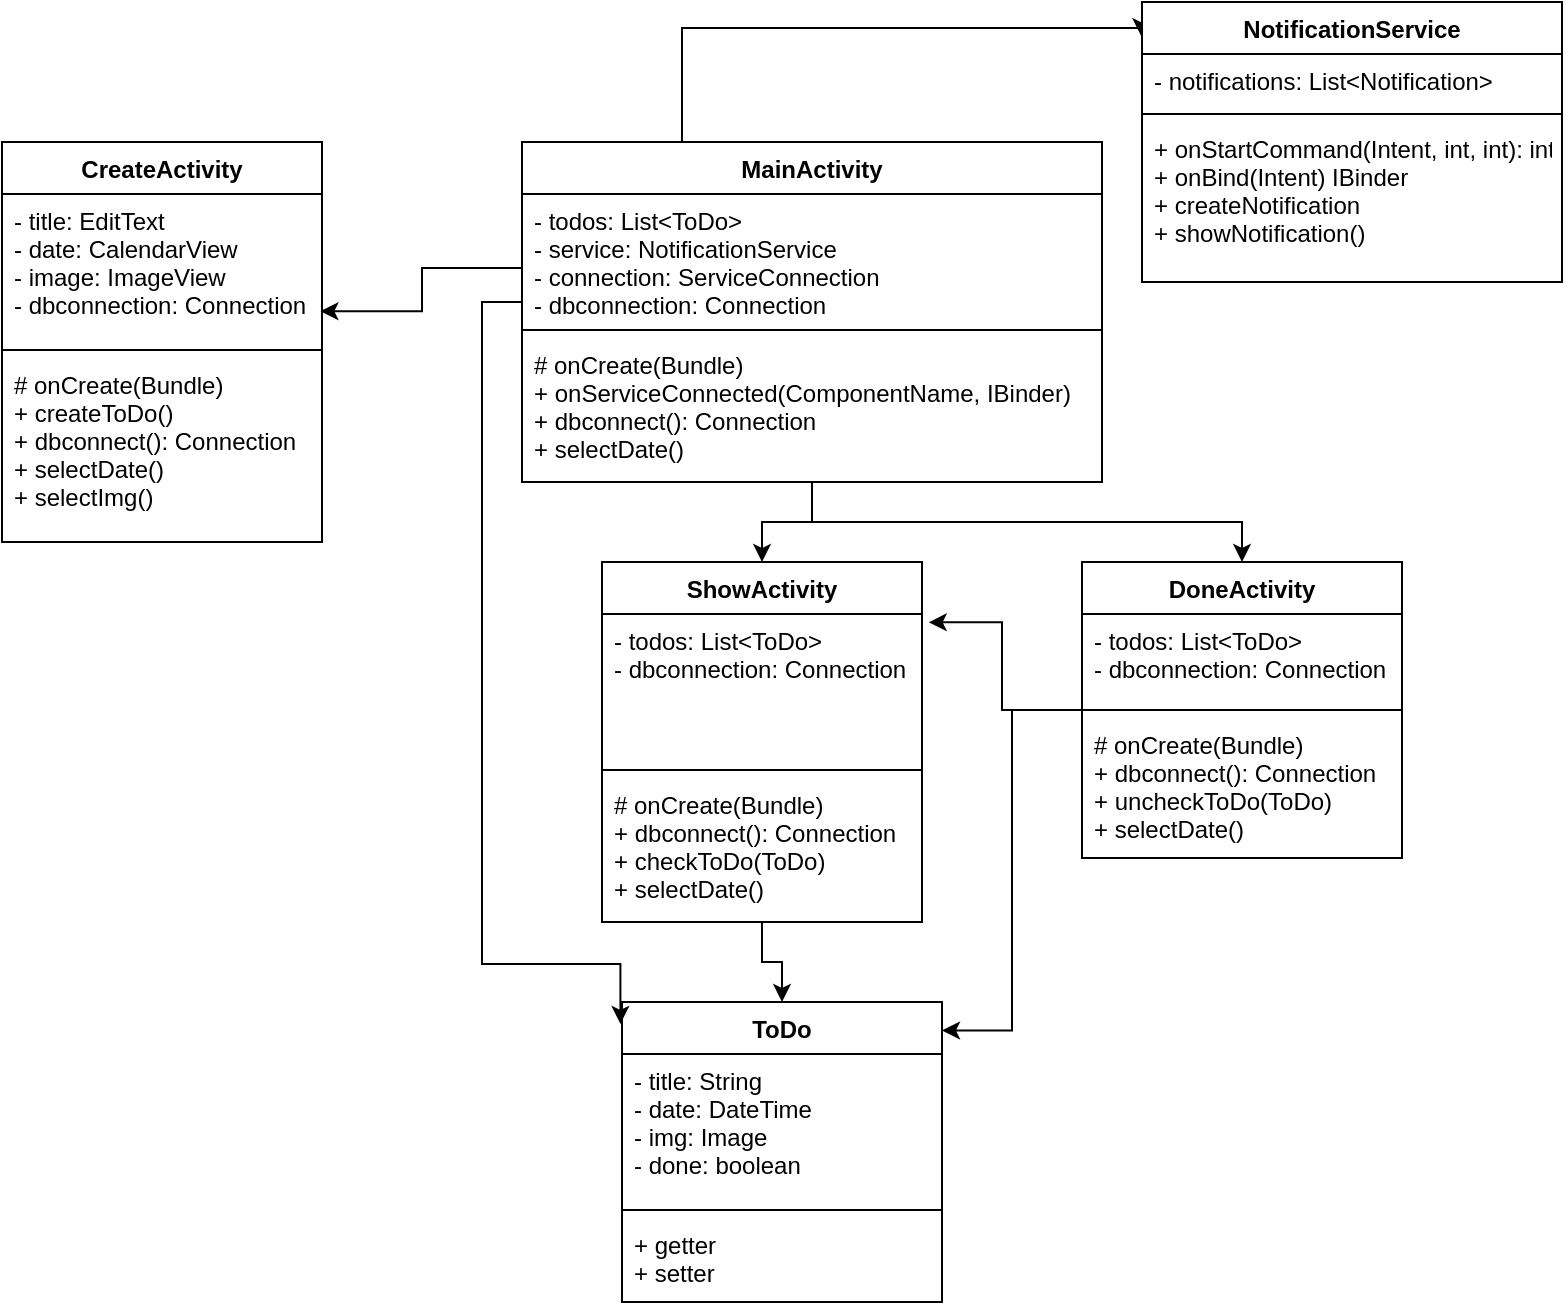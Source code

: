 <mxfile version="15.9.1" type="device"><diagram id="Ii53AmFPFPcyayRq_SPW" name="Page-1"><mxGraphModel dx="1221" dy="681" grid="1" gridSize="10" guides="1" tooltips="1" connect="1" arrows="1" fold="1" page="1" pageScale="1" pageWidth="827" pageHeight="1169" math="0" shadow="0"><root><mxCell id="0"/><mxCell id="1" parent="0"/><mxCell id="XAezvACS1E24jyq2X5pX-2" value="ToDo" style="swimlane;fontStyle=1;align=center;verticalAlign=top;childLayout=stackLayout;horizontal=1;startSize=26;horizontalStack=0;resizeParent=1;resizeParentMax=0;resizeLast=0;collapsible=1;marginBottom=0;" vertex="1" parent="1"><mxGeometry x="380" y="500" width="160" height="150" as="geometry"/></mxCell><mxCell id="XAezvACS1E24jyq2X5pX-3" value="- title: String&#10;- date: DateTime&#10;- img: Image&#10;- done: boolean" style="text;strokeColor=none;fillColor=none;align=left;verticalAlign=top;spacingLeft=4;spacingRight=4;overflow=hidden;rotatable=0;points=[[0,0.5],[1,0.5]];portConstraint=eastwest;" vertex="1" parent="XAezvACS1E24jyq2X5pX-2"><mxGeometry y="26" width="160" height="74" as="geometry"/></mxCell><mxCell id="XAezvACS1E24jyq2X5pX-4" value="" style="line;strokeWidth=1;fillColor=none;align=left;verticalAlign=middle;spacingTop=-1;spacingLeft=3;spacingRight=3;rotatable=0;labelPosition=right;points=[];portConstraint=eastwest;" vertex="1" parent="XAezvACS1E24jyq2X5pX-2"><mxGeometry y="100" width="160" height="8" as="geometry"/></mxCell><mxCell id="XAezvACS1E24jyq2X5pX-5" value="+ getter&#10;+ setter" style="text;strokeColor=none;fillColor=none;align=left;verticalAlign=top;spacingLeft=4;spacingRight=4;overflow=hidden;rotatable=0;points=[[0,0.5],[1,0.5]];portConstraint=eastwest;" vertex="1" parent="XAezvACS1E24jyq2X5pX-2"><mxGeometry y="108" width="160" height="42" as="geometry"/></mxCell><mxCell id="XAezvACS1E24jyq2X5pX-27" style="edgeStyle=orthogonalEdgeStyle;rounded=0;orthogonalLoop=1;jettySize=auto;html=1;entryX=0.5;entryY=0;entryDx=0;entryDy=0;" edge="1" parent="1" source="XAezvACS1E24jyq2X5pX-6" target="XAezvACS1E24jyq2X5pX-15"><mxGeometry relative="1" as="geometry"/></mxCell><mxCell id="XAezvACS1E24jyq2X5pX-28" style="edgeStyle=orthogonalEdgeStyle;rounded=0;orthogonalLoop=1;jettySize=auto;html=1;" edge="1" parent="1" source="XAezvACS1E24jyq2X5pX-6" target="XAezvACS1E24jyq2X5pX-19"><mxGeometry relative="1" as="geometry"/></mxCell><mxCell id="XAezvACS1E24jyq2X5pX-29" style="edgeStyle=orthogonalEdgeStyle;rounded=0;orthogonalLoop=1;jettySize=auto;html=1;entryX=0.995;entryY=0.792;entryDx=0;entryDy=0;entryPerimeter=0;" edge="1" parent="1" source="XAezvACS1E24jyq2X5pX-6" target="XAezvACS1E24jyq2X5pX-12"><mxGeometry relative="1" as="geometry"><Array as="points"><mxPoint x="280" y="133"/><mxPoint x="280" y="155"/></Array></mxGeometry></mxCell><mxCell id="XAezvACS1E24jyq2X5pX-32" style="edgeStyle=orthogonalEdgeStyle;rounded=0;orthogonalLoop=1;jettySize=auto;html=1;entryX=-0.005;entryY=0.073;entryDx=0;entryDy=0;entryPerimeter=0;" edge="1" parent="1" source="XAezvACS1E24jyq2X5pX-6" target="XAezvACS1E24jyq2X5pX-2"><mxGeometry relative="1" as="geometry"><Array as="points"><mxPoint x="310" y="150"/><mxPoint x="310" y="481"/></Array></mxGeometry></mxCell><mxCell id="XAezvACS1E24jyq2X5pX-33" style="edgeStyle=orthogonalEdgeStyle;rounded=0;orthogonalLoop=1;jettySize=auto;html=1;entryX=-0.002;entryY=0.122;entryDx=0;entryDy=0;entryPerimeter=0;" edge="1" parent="1" source="XAezvACS1E24jyq2X5pX-6" target="XAezvACS1E24jyq2X5pX-23"><mxGeometry relative="1" as="geometry"><Array as="points"><mxPoint x="410" y="13"/></Array></mxGeometry></mxCell><mxCell id="XAezvACS1E24jyq2X5pX-6" value="MainActivity" style="swimlane;fontStyle=1;align=center;verticalAlign=top;childLayout=stackLayout;horizontal=1;startSize=26;horizontalStack=0;resizeParent=1;resizeParentMax=0;resizeLast=0;collapsible=1;marginBottom=0;" vertex="1" parent="1"><mxGeometry x="330" y="70" width="290" height="170" as="geometry"/></mxCell><mxCell id="XAezvACS1E24jyq2X5pX-7" value="- todos: List&lt;ToDo&gt; &#10;- service: NotificationService&#10;- connection: ServiceConnection&#10;- dbconnection: Connection" style="text;strokeColor=none;fillColor=none;align=left;verticalAlign=top;spacingLeft=4;spacingRight=4;overflow=hidden;rotatable=0;points=[[0,0.5],[1,0.5]];portConstraint=eastwest;" vertex="1" parent="XAezvACS1E24jyq2X5pX-6"><mxGeometry y="26" width="290" height="64" as="geometry"/></mxCell><mxCell id="XAezvACS1E24jyq2X5pX-8" value="" style="line;strokeWidth=1;fillColor=none;align=left;verticalAlign=middle;spacingTop=-1;spacingLeft=3;spacingRight=3;rotatable=0;labelPosition=right;points=[];portConstraint=eastwest;" vertex="1" parent="XAezvACS1E24jyq2X5pX-6"><mxGeometry y="90" width="290" height="8" as="geometry"/></mxCell><mxCell id="XAezvACS1E24jyq2X5pX-9" value="# onCreate(Bundle)&#10;+ onServiceConnected(ComponentName, IBinder)&#10;+ dbconnect(): Connection&#10;+ selectDate()" style="text;strokeColor=none;fillColor=none;align=left;verticalAlign=top;spacingLeft=4;spacingRight=4;overflow=hidden;rotatable=0;points=[[0,0.5],[1,0.5]];portConstraint=eastwest;" vertex="1" parent="XAezvACS1E24jyq2X5pX-6"><mxGeometry y="98" width="290" height="72" as="geometry"/></mxCell><mxCell id="XAezvACS1E24jyq2X5pX-11" value="CreateActivity" style="swimlane;fontStyle=1;align=center;verticalAlign=top;childLayout=stackLayout;horizontal=1;startSize=26;horizontalStack=0;resizeParent=1;resizeParentMax=0;resizeLast=0;collapsible=1;marginBottom=0;" vertex="1" parent="1"><mxGeometry x="70" y="70" width="160" height="200" as="geometry"/></mxCell><mxCell id="XAezvACS1E24jyq2X5pX-12" value="- title: EditText&#10;- date: CalendarView&#10;- image: ImageView&#10;- dbconnection: Connection" style="text;strokeColor=none;fillColor=none;align=left;verticalAlign=top;spacingLeft=4;spacingRight=4;overflow=hidden;rotatable=0;points=[[0,0.5],[1,0.5]];portConstraint=eastwest;" vertex="1" parent="XAezvACS1E24jyq2X5pX-11"><mxGeometry y="26" width="160" height="74" as="geometry"/></mxCell><mxCell id="XAezvACS1E24jyq2X5pX-13" value="" style="line;strokeWidth=1;fillColor=none;align=left;verticalAlign=middle;spacingTop=-1;spacingLeft=3;spacingRight=3;rotatable=0;labelPosition=right;points=[];portConstraint=eastwest;" vertex="1" parent="XAezvACS1E24jyq2X5pX-11"><mxGeometry y="100" width="160" height="8" as="geometry"/></mxCell><mxCell id="XAezvACS1E24jyq2X5pX-14" value="# onCreate(Bundle)&#10;+ createToDo()&#10;+ dbconnect(): Connection&#10;+ selectDate()&#10;+ selectImg()" style="text;strokeColor=none;fillColor=none;align=left;verticalAlign=top;spacingLeft=4;spacingRight=4;overflow=hidden;rotatable=0;points=[[0,0.5],[1,0.5]];portConstraint=eastwest;" vertex="1" parent="XAezvACS1E24jyq2X5pX-11"><mxGeometry y="108" width="160" height="92" as="geometry"/></mxCell><mxCell id="XAezvACS1E24jyq2X5pX-30" style="edgeStyle=orthogonalEdgeStyle;rounded=0;orthogonalLoop=1;jettySize=auto;html=1;" edge="1" parent="1" source="XAezvACS1E24jyq2X5pX-15" target="XAezvACS1E24jyq2X5pX-2"><mxGeometry relative="1" as="geometry"/></mxCell><mxCell id="XAezvACS1E24jyq2X5pX-15" value="ShowActivity" style="swimlane;fontStyle=1;align=center;verticalAlign=top;childLayout=stackLayout;horizontal=1;startSize=26;horizontalStack=0;resizeParent=1;resizeParentMax=0;resizeLast=0;collapsible=1;marginBottom=0;" vertex="1" parent="1"><mxGeometry x="370" y="280" width="160" height="180" as="geometry"/></mxCell><mxCell id="XAezvACS1E24jyq2X5pX-16" value="- todos: List&lt;ToDo&gt; &#10;- dbconnection: Connection" style="text;strokeColor=none;fillColor=none;align=left;verticalAlign=top;spacingLeft=4;spacingRight=4;overflow=hidden;rotatable=0;points=[[0,0.5],[1,0.5]];portConstraint=eastwest;" vertex="1" parent="XAezvACS1E24jyq2X5pX-15"><mxGeometry y="26" width="160" height="74" as="geometry"/></mxCell><mxCell id="XAezvACS1E24jyq2X5pX-17" value="" style="line;strokeWidth=1;fillColor=none;align=left;verticalAlign=middle;spacingTop=-1;spacingLeft=3;spacingRight=3;rotatable=0;labelPosition=right;points=[];portConstraint=eastwest;" vertex="1" parent="XAezvACS1E24jyq2X5pX-15"><mxGeometry y="100" width="160" height="8" as="geometry"/></mxCell><mxCell id="XAezvACS1E24jyq2X5pX-18" value="# onCreate(Bundle)&#10;+ dbconnect(): Connection&#10;+ checkToDo(ToDo)&#10;+ selectDate()" style="text;strokeColor=none;fillColor=none;align=left;verticalAlign=top;spacingLeft=4;spacingRight=4;overflow=hidden;rotatable=0;points=[[0,0.5],[1,0.5]];portConstraint=eastwest;" vertex="1" parent="XAezvACS1E24jyq2X5pX-15"><mxGeometry y="108" width="160" height="72" as="geometry"/></mxCell><mxCell id="XAezvACS1E24jyq2X5pX-31" style="edgeStyle=orthogonalEdgeStyle;rounded=0;orthogonalLoop=1;jettySize=auto;html=1;entryX=1;entryY=0.095;entryDx=0;entryDy=0;entryPerimeter=0;" edge="1" parent="1" source="XAezvACS1E24jyq2X5pX-19" target="XAezvACS1E24jyq2X5pX-2"><mxGeometry relative="1" as="geometry"/></mxCell><mxCell id="XAezvACS1E24jyq2X5pX-34" style="edgeStyle=orthogonalEdgeStyle;rounded=0;orthogonalLoop=1;jettySize=auto;html=1;entryX=1.021;entryY=0.056;entryDx=0;entryDy=0;entryPerimeter=0;" edge="1" parent="1" source="XAezvACS1E24jyq2X5pX-19" target="XAezvACS1E24jyq2X5pX-16"><mxGeometry relative="1" as="geometry"/></mxCell><mxCell id="XAezvACS1E24jyq2X5pX-19" value="DoneActivity" style="swimlane;fontStyle=1;align=center;verticalAlign=top;childLayout=stackLayout;horizontal=1;startSize=26;horizontalStack=0;resizeParent=1;resizeParentMax=0;resizeLast=0;collapsible=1;marginBottom=0;" vertex="1" parent="1"><mxGeometry x="610" y="280" width="160" height="148" as="geometry"/></mxCell><mxCell id="XAezvACS1E24jyq2X5pX-20" value="- todos: List&lt;ToDo&gt; &#10;- dbconnection: Connection" style="text;strokeColor=none;fillColor=none;align=left;verticalAlign=top;spacingLeft=4;spacingRight=4;overflow=hidden;rotatable=0;points=[[0,0.5],[1,0.5]];portConstraint=eastwest;" vertex="1" parent="XAezvACS1E24jyq2X5pX-19"><mxGeometry y="26" width="160" height="44" as="geometry"/></mxCell><mxCell id="XAezvACS1E24jyq2X5pX-21" value="" style="line;strokeWidth=1;fillColor=none;align=left;verticalAlign=middle;spacingTop=-1;spacingLeft=3;spacingRight=3;rotatable=0;labelPosition=right;points=[];portConstraint=eastwest;" vertex="1" parent="XAezvACS1E24jyq2X5pX-19"><mxGeometry y="70" width="160" height="8" as="geometry"/></mxCell><mxCell id="XAezvACS1E24jyq2X5pX-22" value="# onCreate(Bundle)&#10;+ dbconnect(): Connection&#10;+ uncheckToDo(ToDo)&#10;+ selectDate()&#10;" style="text;strokeColor=none;fillColor=none;align=left;verticalAlign=top;spacingLeft=4;spacingRight=4;overflow=hidden;rotatable=0;points=[[0,0.5],[1,0.5]];portConstraint=eastwest;" vertex="1" parent="XAezvACS1E24jyq2X5pX-19"><mxGeometry y="78" width="160" height="70" as="geometry"/></mxCell><mxCell id="XAezvACS1E24jyq2X5pX-23" value="NotificationService" style="swimlane;fontStyle=1;align=center;verticalAlign=top;childLayout=stackLayout;horizontal=1;startSize=26;horizontalStack=0;resizeParent=1;resizeParentMax=0;resizeLast=0;collapsible=1;marginBottom=0;" vertex="1" parent="1"><mxGeometry x="640" width="210" height="140" as="geometry"/></mxCell><mxCell id="XAezvACS1E24jyq2X5pX-24" value="- notifications: List&lt;Notification&gt;" style="text;strokeColor=none;fillColor=none;align=left;verticalAlign=top;spacingLeft=4;spacingRight=4;overflow=hidden;rotatable=0;points=[[0,0.5],[1,0.5]];portConstraint=eastwest;" vertex="1" parent="XAezvACS1E24jyq2X5pX-23"><mxGeometry y="26" width="210" height="26" as="geometry"/></mxCell><mxCell id="XAezvACS1E24jyq2X5pX-25" value="" style="line;strokeWidth=1;fillColor=none;align=left;verticalAlign=middle;spacingTop=-1;spacingLeft=3;spacingRight=3;rotatable=0;labelPosition=right;points=[];portConstraint=eastwest;" vertex="1" parent="XAezvACS1E24jyq2X5pX-23"><mxGeometry y="52" width="210" height="8" as="geometry"/></mxCell><mxCell id="XAezvACS1E24jyq2X5pX-26" value="+ onStartCommand(Intent, int, int): int&#10;+ onBind(Intent) IBinder&#10;+ createNotification&#10;+ showNotification()" style="text;strokeColor=none;fillColor=none;align=left;verticalAlign=top;spacingLeft=4;spacingRight=4;overflow=hidden;rotatable=0;points=[[0,0.5],[1,0.5]];portConstraint=eastwest;" vertex="1" parent="XAezvACS1E24jyq2X5pX-23"><mxGeometry y="60" width="210" height="80" as="geometry"/></mxCell></root></mxGraphModel></diagram></mxfile>